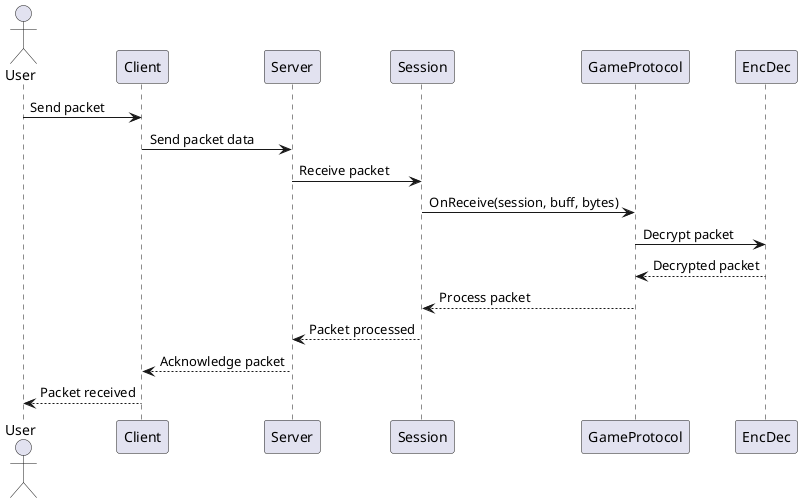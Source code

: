 @startuml ds-diagrama-sequencia-packet-recebimento

actor User
participant Client
participant Server
participant Session
participant GameProtocol
participant EncDec

User -> Client: Send packet
Client -> Server: Send packet data
Server -> Session: Receive packet
Session -> GameProtocol: OnReceive(session, buff, bytes)
GameProtocol -> EncDec: Decrypt packet
EncDec --> GameProtocol: Decrypted packet
GameProtocol --> Session: Process packet
Session --> Server: Packet processed
Server --> Client: Acknowledge packet
Client --> User: Packet received

@enduml